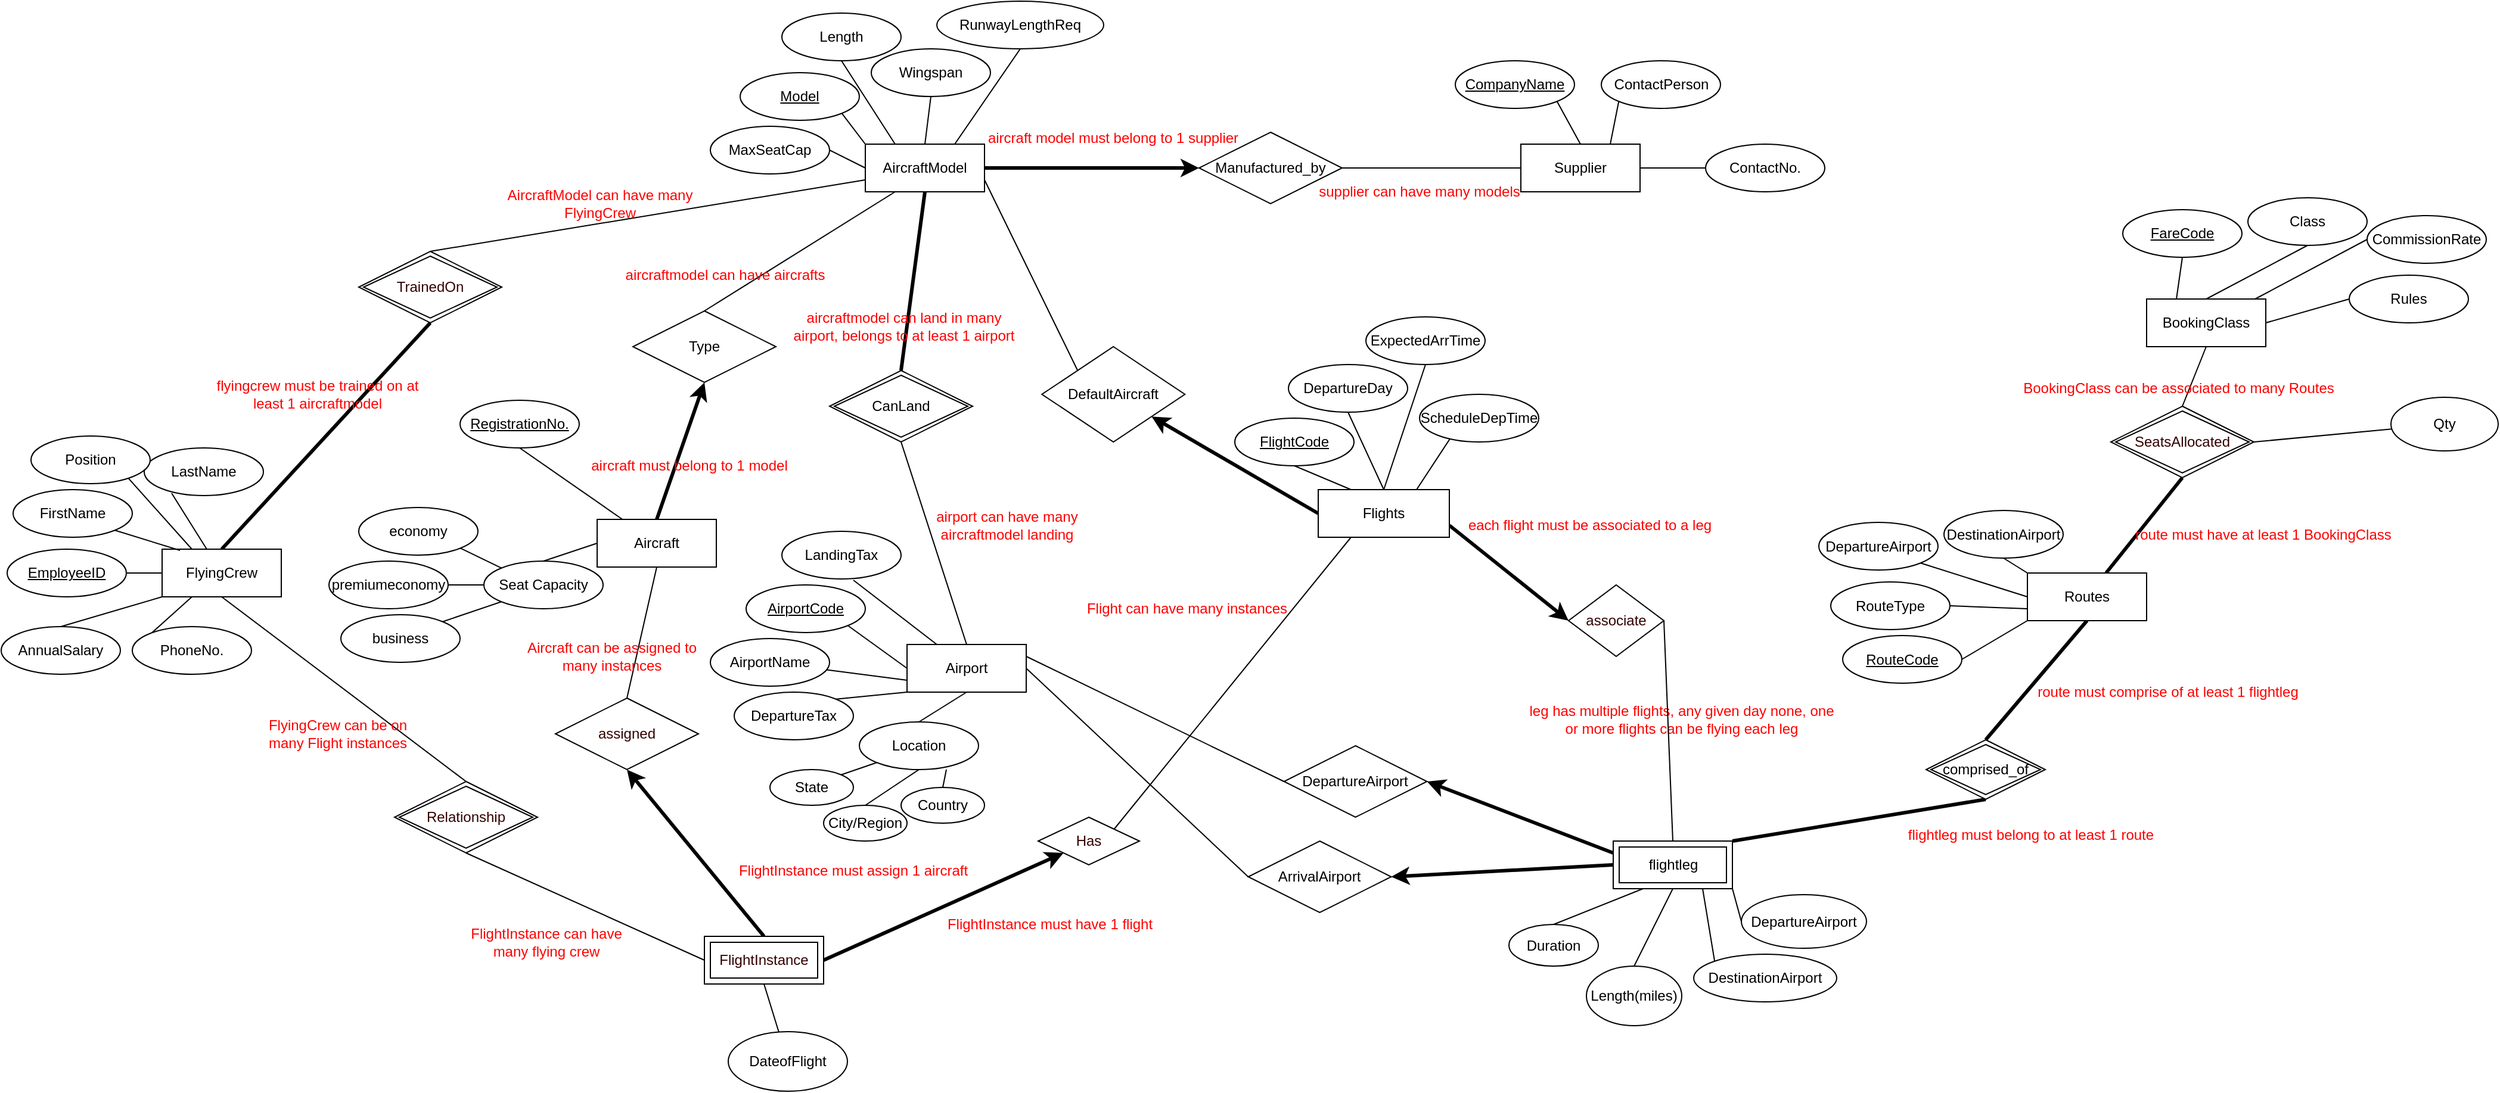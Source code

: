 <mxfile version="17.2.4" type="device"><diagram id="R2lEEEUBdFMjLlhIrx00" name="Page-1"><mxGraphModel dx="1956" dy="1003" grid="1" gridSize="5" guides="1" tooltips="1" connect="1" arrows="1" fold="1" page="1" pageScale="1" pageWidth="850" pageHeight="1100" math="0" shadow="0" extFonts="Permanent Marker^https://fonts.googleapis.com/css?family=Permanent+Marker"><root><mxCell id="0"/><mxCell id="1" parent="0"/><mxCell id="pEChJf2AspVZPktj4VB5-4" style="edgeStyle=orthogonalEdgeStyle;rounded=0;orthogonalLoop=1;jettySize=auto;html=1;exitX=1;exitY=0.5;exitDx=0;exitDy=0;entryX=0;entryY=0.5;entryDx=0;entryDy=0;fontStyle=1;strokeWidth=3;endArrow=classic;endFill=1;" parent="1" source="TsAvW0tNyDY4sNGclQYW-1" target="eDvHVRvTU_0YYFfgWtFY-4" edge="1"><mxGeometry relative="1" as="geometry"/></mxCell><mxCell id="z5E94BmxUHzPGZJXHCPP-29" style="rounded=0;orthogonalLoop=1;jettySize=auto;html=1;exitX=0;exitY=0;exitDx=0;exitDy=0;entryX=1;entryY=1;entryDx=0;entryDy=0;startArrow=none;startFill=0;endArrow=none;endFill=0;strokeWidth=1;" parent="1" source="TsAvW0tNyDY4sNGclQYW-1" target="TsAvW0tNyDY4sNGclQYW-4" edge="1"><mxGeometry relative="1" as="geometry"/></mxCell><mxCell id="TsAvW0tNyDY4sNGclQYW-1" value="AircraftModel" style="whiteSpace=wrap;html=1;align=center;" parent="1" vertex="1"><mxGeometry x="35" y="135" width="100" height="40" as="geometry"/></mxCell><mxCell id="TsAvW0tNyDY4sNGclQYW-18" style="rounded=0;orthogonalLoop=1;jettySize=auto;html=1;exitX=0.5;exitY=1;exitDx=0;exitDy=0;entryX=0.25;entryY=0;entryDx=0;entryDy=0;endArrow=none;endFill=0;" parent="1" source="TsAvW0tNyDY4sNGclQYW-3" target="TsAvW0tNyDY4sNGclQYW-1" edge="1"><mxGeometry relative="1" as="geometry"/></mxCell><mxCell id="TsAvW0tNyDY4sNGclQYW-3" value="Length" style="ellipse;whiteSpace=wrap;html=1;align=center;" parent="1" vertex="1"><mxGeometry x="-35" y="25" width="100" height="40" as="geometry"/></mxCell><mxCell id="TsAvW0tNyDY4sNGclQYW-4" value="Model" style="ellipse;whiteSpace=wrap;html=1;align=center;fontStyle=4;strokeColor=default;" parent="1" vertex="1"><mxGeometry x="-70" y="75" width="100" height="40" as="geometry"/></mxCell><mxCell id="TsAvW0tNyDY4sNGclQYW-15" style="rounded=0;orthogonalLoop=1;jettySize=auto;html=1;exitX=0.5;exitY=1;exitDx=0;exitDy=0;entryX=0.5;entryY=0;entryDx=0;entryDy=0;endArrow=none;endFill=0;" parent="1" source="TsAvW0tNyDY4sNGclQYW-5" target="TsAvW0tNyDY4sNGclQYW-1" edge="1"><mxGeometry relative="1" as="geometry"/></mxCell><mxCell id="TsAvW0tNyDY4sNGclQYW-5" value="Wingspan" style="ellipse;whiteSpace=wrap;html=1;align=center;" parent="1" vertex="1"><mxGeometry x="40" y="55" width="100" height="40" as="geometry"/></mxCell><mxCell id="TsAvW0tNyDY4sNGclQYW-16" style="rounded=0;orthogonalLoop=1;jettySize=auto;html=1;exitX=0.5;exitY=1;exitDx=0;exitDy=0;entryX=0.75;entryY=0;entryDx=0;entryDy=0;endArrow=none;endFill=0;" parent="1" source="TsAvW0tNyDY4sNGclQYW-6" target="TsAvW0tNyDY4sNGclQYW-1" edge="1"><mxGeometry relative="1" as="geometry"/></mxCell><mxCell id="TsAvW0tNyDY4sNGclQYW-6" value="RunwayLengthReq" style="ellipse;whiteSpace=wrap;html=1;align=center;" parent="1" vertex="1"><mxGeometry x="95" y="15" width="140" height="40" as="geometry"/></mxCell><mxCell id="TsAvW0tNyDY4sNGclQYW-7" value="MaxSeatCap" style="ellipse;whiteSpace=wrap;html=1;align=center;" parent="1" vertex="1"><mxGeometry x="-95" y="120" width="100" height="40" as="geometry"/></mxCell><mxCell id="TsAvW0tNyDY4sNGclQYW-11" value="" style="endArrow=none;html=1;rounded=0;entryX=0;entryY=0.5;entryDx=0;entryDy=0;exitX=1;exitY=0.5;exitDx=0;exitDy=0;" parent="1" source="TsAvW0tNyDY4sNGclQYW-7" target="TsAvW0tNyDY4sNGclQYW-1" edge="1"><mxGeometry width="50" height="50" relative="1" as="geometry"><mxPoint x="-25" y="155" as="sourcePoint"/><mxPoint x="25" y="105" as="targetPoint"/></mxGeometry></mxCell><mxCell id="pEChJf2AspVZPktj4VB5-5" style="edgeStyle=orthogonalEdgeStyle;rounded=0;orthogonalLoop=1;jettySize=auto;html=1;exitX=0;exitY=0.5;exitDx=0;exitDy=0;entryX=1;entryY=0.5;entryDx=0;entryDy=0;endArrow=none;endFill=0;strokeWidth=1;" parent="1" source="TsAvW0tNyDY4sNGclQYW-20" target="eDvHVRvTU_0YYFfgWtFY-4" edge="1"><mxGeometry relative="1" as="geometry"/></mxCell><mxCell id="TsAvW0tNyDY4sNGclQYW-20" value="Supplier" style="whiteSpace=wrap;html=1;align=center;" parent="1" vertex="1"><mxGeometry x="585" y="135" width="100" height="40" as="geometry"/></mxCell><mxCell id="TsAvW0tNyDY4sNGclQYW-28" style="rounded=0;orthogonalLoop=1;jettySize=auto;html=1;exitX=0;exitY=1;exitDx=0;exitDy=0;endArrow=none;endFill=0;entryX=0.75;entryY=0;entryDx=0;entryDy=0;" parent="1" source="TsAvW0tNyDY4sNGclQYW-21" target="TsAvW0tNyDY4sNGclQYW-20" edge="1"><mxGeometry relative="1" as="geometry"><mxPoint x="590" y="135" as="targetPoint"/></mxGeometry></mxCell><mxCell id="TsAvW0tNyDY4sNGclQYW-21" value="ContactPerson" style="ellipse;whiteSpace=wrap;html=1;align=center;" parent="1" vertex="1"><mxGeometry x="652.5" y="65" width="100" height="40" as="geometry"/></mxCell><mxCell id="TsAvW0tNyDY4sNGclQYW-27" style="rounded=0;orthogonalLoop=1;jettySize=auto;html=1;exitX=1;exitY=1;exitDx=0;exitDy=0;endArrow=none;endFill=0;entryX=0.5;entryY=0;entryDx=0;entryDy=0;" parent="1" source="TsAvW0tNyDY4sNGclQYW-22" target="TsAvW0tNyDY4sNGclQYW-20" edge="1"><mxGeometry relative="1" as="geometry"><mxPoint x="550" y="135" as="targetPoint"/></mxGeometry></mxCell><mxCell id="TsAvW0tNyDY4sNGclQYW-22" value="CompanyName" style="ellipse;whiteSpace=wrap;html=1;align=center;fontStyle=4;" parent="1" vertex="1"><mxGeometry x="530" y="65" width="100" height="40" as="geometry"/></mxCell><mxCell id="TsAvW0tNyDY4sNGclQYW-29" style="rounded=0;orthogonalLoop=1;jettySize=auto;html=1;exitX=0;exitY=0.5;exitDx=0;exitDy=0;entryX=1;entryY=0.5;entryDx=0;entryDy=0;endArrow=none;endFill=0;" parent="1" source="TsAvW0tNyDY4sNGclQYW-23" target="TsAvW0tNyDY4sNGclQYW-20" edge="1"><mxGeometry relative="1" as="geometry"/></mxCell><mxCell id="TsAvW0tNyDY4sNGclQYW-23" value="ContactNo." style="ellipse;whiteSpace=wrap;html=1;align=center;" parent="1" vertex="1"><mxGeometry x="740" y="135" width="100" height="40" as="geometry"/></mxCell><mxCell id="7dD6ghx9yGqlYlSgeZOr-4" style="rounded=0;orthogonalLoop=1;jettySize=auto;html=1;exitX=0.5;exitY=1;exitDx=0;exitDy=0;endArrow=none;endFill=0;" parent="1" source="TsAvW0tNyDY4sNGclQYW-32" target="7dD6ghx9yGqlYlSgeZOr-2" edge="1"><mxGeometry relative="1" as="geometry"/></mxCell><mxCell id="TsAvW0tNyDY4sNGclQYW-32" value="RegistrationNo." style="ellipse;whiteSpace=wrap;html=1;align=center;fontStyle=4;" parent="1" vertex="1"><mxGeometry x="-305" y="350" width="100" height="40" as="geometry"/></mxCell><mxCell id="z5E94BmxUHzPGZJXHCPP-46" style="edgeStyle=none;rounded=0;orthogonalLoop=1;jettySize=auto;html=1;exitX=0;exitY=1;exitDx=0;exitDy=0;entryX=1;entryY=0;entryDx=0;entryDy=0;fontSize=12;startArrow=none;startFill=0;endArrow=none;endFill=0;strokeWidth=1;" parent="1" source="TsAvW0tNyDY4sNGclQYW-37" target="z5E94BmxUHzPGZJXHCPP-45" edge="1"><mxGeometry relative="1" as="geometry"/></mxCell><mxCell id="TsAvW0tNyDY4sNGclQYW-37" value="Seat Capacity" style="ellipse;whiteSpace=wrap;html=1;align=center;" parent="1" vertex="1"><mxGeometry x="-285" y="485" width="100" height="40" as="geometry"/></mxCell><mxCell id="pEChJf2AspVZPktj4VB5-18" style="rounded=0;orthogonalLoop=1;jettySize=auto;html=1;exitX=0.5;exitY=0;exitDx=0;exitDy=0;entryX=0.5;entryY=1;entryDx=0;entryDy=0;endArrow=none;endFill=0;strokeWidth=1;" parent="1" source="TsAvW0tNyDY4sNGclQYW-46" target="eDvHVRvTU_0YYFfgWtFY-2" edge="1"><mxGeometry relative="1" as="geometry"/></mxCell><mxCell id="z5E94BmxUHzPGZJXHCPP-9" style="rounded=0;orthogonalLoop=1;jettySize=auto;html=1;exitX=1;exitY=0.5;exitDx=0;exitDy=0;entryX=0;entryY=0.5;entryDx=0;entryDy=0;endArrow=none;endFill=0;" parent="1" source="TsAvW0tNyDY4sNGclQYW-46" target="z5E94BmxUHzPGZJXHCPP-8" edge="1"><mxGeometry relative="1" as="geometry"/></mxCell><mxCell id="z5E94BmxUHzPGZJXHCPP-30" value="" style="rounded=0;orthogonalLoop=1;jettySize=auto;html=1;startArrow=none;startFill=0;endArrow=none;endFill=0;strokeWidth=1;exitX=0;exitY=0.75;exitDx=0;exitDy=0;" parent="1" source="TsAvW0tNyDY4sNGclQYW-46" target="TsAvW0tNyDY4sNGclQYW-49" edge="1"><mxGeometry relative="1" as="geometry"/></mxCell><mxCell id="TsAvW0tNyDY4sNGclQYW-46" value="Airport" style="whiteSpace=wrap;html=1;align=center;" parent="1" vertex="1"><mxGeometry x="70" y="555" width="100" height="40" as="geometry"/></mxCell><mxCell id="TsAvW0tNyDY4sNGclQYW-54" style="rounded=0;orthogonalLoop=1;jettySize=auto;html=1;exitX=1;exitY=1;exitDx=0;exitDy=0;entryX=0;entryY=0.5;entryDx=0;entryDy=0;endArrow=none;endFill=0;" parent="1" source="TsAvW0tNyDY4sNGclQYW-48" target="TsAvW0tNyDY4sNGclQYW-46" edge="1"><mxGeometry relative="1" as="geometry"/></mxCell><mxCell id="TsAvW0tNyDY4sNGclQYW-48" value="AirportCode" style="ellipse;whiteSpace=wrap;html=1;align=center;fontStyle=4;" parent="1" vertex="1"><mxGeometry x="-65" y="505" width="100" height="40" as="geometry"/></mxCell><mxCell id="TsAvW0tNyDY4sNGclQYW-49" value="AirportName" style="ellipse;whiteSpace=wrap;html=1;align=center;" parent="1" vertex="1"><mxGeometry x="-95" y="550" width="100" height="40" as="geometry"/></mxCell><mxCell id="TsAvW0tNyDY4sNGclQYW-56" style="rounded=0;orthogonalLoop=1;jettySize=auto;html=1;exitX=0.5;exitY=0;exitDx=0;exitDy=0;entryX=0.5;entryY=1;entryDx=0;entryDy=0;endArrow=none;endFill=0;" parent="1" source="TsAvW0tNyDY4sNGclQYW-50" target="TsAvW0tNyDY4sNGclQYW-46" edge="1"><mxGeometry relative="1" as="geometry"><mxPoint x="175" y="675" as="sourcePoint"/></mxGeometry></mxCell><mxCell id="TsAvW0tNyDY4sNGclQYW-50" value="Location" style="ellipse;whiteSpace=wrap;html=1;align=center;" parent="1" vertex="1"><mxGeometry x="30" y="620" width="100" height="40" as="geometry"/></mxCell><mxCell id="TsAvW0tNyDY4sNGclQYW-57" style="rounded=0;orthogonalLoop=1;jettySize=auto;html=1;exitX=1;exitY=0;exitDx=0;exitDy=0;entryX=0;entryY=1;entryDx=0;entryDy=0;endArrow=none;endFill=0;" parent="1" source="TsAvW0tNyDY4sNGclQYW-51" target="TsAvW0tNyDY4sNGclQYW-46" edge="1"><mxGeometry relative="1" as="geometry"/></mxCell><mxCell id="TsAvW0tNyDY4sNGclQYW-51" value="DepartureTax" style="ellipse;whiteSpace=wrap;html=1;align=center;" parent="1" vertex="1"><mxGeometry x="-75" y="595" width="100" height="40" as="geometry"/></mxCell><mxCell id="TsAvW0tNyDY4sNGclQYW-58" style="rounded=0;orthogonalLoop=1;jettySize=auto;html=1;exitX=0.6;exitY=1.025;exitDx=0;exitDy=0;entryX=0.25;entryY=0;entryDx=0;entryDy=0;endArrow=none;endFill=0;exitPerimeter=0;" parent="1" source="TsAvW0tNyDY4sNGclQYW-52" target="TsAvW0tNyDY4sNGclQYW-46" edge="1"><mxGeometry relative="1" as="geometry"/></mxCell><mxCell id="TsAvW0tNyDY4sNGclQYW-52" value="LandingTax" style="ellipse;whiteSpace=wrap;html=1;align=center;" parent="1" vertex="1"><mxGeometry x="-35" y="460" width="100" height="40" as="geometry"/></mxCell><mxCell id="TsAvW0tNyDY4sNGclQYW-72" style="rounded=0;orthogonalLoop=1;jettySize=auto;html=1;exitX=0;exitY=0.75;exitDx=0;exitDy=0;entryX=1;entryY=0.5;entryDx=0;entryDy=0;endArrow=none;endFill=0;" parent="1" source="TsAvW0tNyDY4sNGclQYW-66" target="TsAvW0tNyDY4sNGclQYW-68" edge="1"><mxGeometry relative="1" as="geometry"/></mxCell><mxCell id="TsAvW0tNyDY4sNGclQYW-73" style="rounded=0;orthogonalLoop=1;jettySize=auto;html=1;exitX=0;exitY=0.5;exitDx=0;exitDy=0;endArrow=none;endFill=0;entryX=1;entryY=1;entryDx=0;entryDy=0;" parent="1" source="TsAvW0tNyDY4sNGclQYW-66" target="TsAvW0tNyDY4sNGclQYW-69" edge="1"><mxGeometry relative="1" as="geometry"/></mxCell><mxCell id="pEChJf2AspVZPktj4VB5-35" style="rounded=0;orthogonalLoop=1;jettySize=auto;html=1;exitX=0.5;exitY=1;exitDx=0;exitDy=0;endArrow=none;endFill=0;strokeWidth=3;startArrow=none;startFill=0;entryX=0.5;entryY=0;entryDx=0;entryDy=0;" parent="1" source="TsAvW0tNyDY4sNGclQYW-66" target="hZFeaSpK1w3g6YKAM20X-2" edge="1"><mxGeometry relative="1" as="geometry"><mxPoint x="1058.333" y="413.333" as="targetPoint"/></mxGeometry></mxCell><mxCell id="e8c3mmMCPotwnUqlNvpU-26" style="rounded=0;orthogonalLoop=1;jettySize=auto;html=1;entryX=0.5;entryY=1;entryDx=0;entryDy=0;endArrow=none;endFill=0;strokeWidth=3;" parent="1" source="TsAvW0tNyDY4sNGclQYW-66" target="E9beIOmDLiMl7dlAocLe-42" edge="1"><mxGeometry relative="1" as="geometry"><mxPoint x="1125" y="410" as="targetPoint"/></mxGeometry></mxCell><mxCell id="TsAvW0tNyDY4sNGclQYW-66" value="Routes" style="whiteSpace=wrap;html=1;align=center;fontFamily=Helvetica;fontSize=12;fontColor=default;strokeColor=default;fillColor=default;" parent="1" vertex="1"><mxGeometry x="1010" y="495" width="100" height="40" as="geometry"/></mxCell><mxCell id="TsAvW0tNyDY4sNGclQYW-68" value="RouteType" style="ellipse;whiteSpace=wrap;html=1;align=center;" parent="1" vertex="1"><mxGeometry x="845" y="502.5" width="100" height="40" as="geometry"/></mxCell><mxCell id="TsAvW0tNyDY4sNGclQYW-69" value="DepartureAirport" style="ellipse;whiteSpace=wrap;html=1;align=center;" parent="1" vertex="1"><mxGeometry x="835" y="452.5" width="100" height="40" as="geometry"/></mxCell><mxCell id="TsAvW0tNyDY4sNGclQYW-70" value="DestinationAirport" style="ellipse;whiteSpace=wrap;html=1;align=center;" parent="1" vertex="1"><mxGeometry x="940" y="442.5" width="100" height="40" as="geometry"/></mxCell><mxCell id="TsAvW0tNyDY4sNGclQYW-76" style="rounded=0;orthogonalLoop=1;jettySize=auto;html=1;exitX=1;exitY=0.5;exitDx=0;exitDy=0;entryX=0;entryY=1;entryDx=0;entryDy=0;endArrow=none;endFill=0;" parent="1" source="TsAvW0tNyDY4sNGclQYW-75" target="TsAvW0tNyDY4sNGclQYW-66" edge="1"><mxGeometry relative="1" as="geometry"/></mxCell><mxCell id="TsAvW0tNyDY4sNGclQYW-75" value="&lt;u&gt;RouteCode&lt;/u&gt;" style="ellipse;whiteSpace=wrap;html=1;align=center;" parent="1" vertex="1"><mxGeometry x="855" y="547.5" width="100" height="40" as="geometry"/></mxCell><mxCell id="TsAvW0tNyDY4sNGclQYW-77" style="rounded=0;orthogonalLoop=1;jettySize=auto;html=1;exitX=0.5;exitY=1;exitDx=0;exitDy=0;entryX=0;entryY=0;entryDx=0;entryDy=0;endArrow=none;endFill=0;" parent="1" source="TsAvW0tNyDY4sNGclQYW-70" target="TsAvW0tNyDY4sNGclQYW-66" edge="1"><mxGeometry relative="1" as="geometry"/></mxCell><mxCell id="pEChJf2AspVZPktj4VB5-53" style="rounded=0;orthogonalLoop=1;jettySize=auto;html=1;exitX=0.5;exitY=1;exitDx=0;exitDy=0;endArrow=none;endFill=0;strokeWidth=1;" parent="1" source="E9beIOmDLiMl7dlAocLe-17" target="pEChJf2AspVZPktj4VB5-45" edge="1"><mxGeometry relative="1" as="geometry"/></mxCell><mxCell id="pEChJf2AspVZPktj4VB5-6" style="rounded=0;orthogonalLoop=1;jettySize=auto;html=1;exitX=0.5;exitY=0;exitDx=0;exitDy=0;entryX=0.5;entryY=1;entryDx=0;entryDy=0;endArrow=classic;endFill=1;strokeWidth=3;" parent="1" source="7dD6ghx9yGqlYlSgeZOr-2" target="eDvHVRvTU_0YYFfgWtFY-3" edge="1"><mxGeometry relative="1" as="geometry"/></mxCell><mxCell id="pEChJf2AspVZPktj4VB5-15" style="rounded=0;orthogonalLoop=1;jettySize=auto;html=1;exitX=0;exitY=0.5;exitDx=0;exitDy=0;entryX=0.5;entryY=0;entryDx=0;entryDy=0;endArrow=none;endFill=0;strokeWidth=1;" parent="1" source="7dD6ghx9yGqlYlSgeZOr-2" target="TsAvW0tNyDY4sNGclQYW-37" edge="1"><mxGeometry relative="1" as="geometry"><mxPoint x="-125" y="490" as="sourcePoint"/><mxPoint x="-120" y="450" as="targetPoint"/></mxGeometry></mxCell><mxCell id="7dD6ghx9yGqlYlSgeZOr-2" value="Aircraft" style="whiteSpace=wrap;html=1;align=center;" parent="1" vertex="1"><mxGeometry x="-190" y="450" width="100" height="40" as="geometry"/></mxCell><mxCell id="pEChJf2AspVZPktj4VB5-38" style="rounded=0;orthogonalLoop=1;jettySize=auto;html=1;exitX=0.5;exitY=1;exitDx=0;exitDy=0;entryX=0.25;entryY=0;entryDx=0;entryDy=0;endArrow=none;endFill=0;strokeWidth=1;" parent="1" source="7dD6ghx9yGqlYlSgeZOr-9" target="pEChJf2AspVZPktj4VB5-37" edge="1"><mxGeometry relative="1" as="geometry"/></mxCell><mxCell id="7dD6ghx9yGqlYlSgeZOr-9" value="FlightCode" style="ellipse;whiteSpace=wrap;html=1;align=center;fontStyle=4;" parent="1" vertex="1"><mxGeometry x="345" y="365" width="100" height="40" as="geometry"/></mxCell><mxCell id="7dD6ghx9yGqlYlSgeZOr-10" value="DepartureDay" style="ellipse;whiteSpace=wrap;html=1;align=center;" parent="1" vertex="1"><mxGeometry x="390" y="320" width="100" height="40" as="geometry"/></mxCell><mxCell id="pEChJf2AspVZPktj4VB5-41" style="rounded=0;orthogonalLoop=1;jettySize=auto;html=1;exitX=0.5;exitY=0;exitDx=0;exitDy=0;entryX=0.75;entryY=0;entryDx=0;entryDy=0;endArrow=none;endFill=0;strokeWidth=1;" parent="1" source="7dD6ghx9yGqlYlSgeZOr-11" target="pEChJf2AspVZPktj4VB5-37" edge="1"><mxGeometry relative="1" as="geometry"/></mxCell><mxCell id="7dD6ghx9yGqlYlSgeZOr-11" value="ScheduleDepTime" style="ellipse;whiteSpace=wrap;html=1;align=center;" parent="1" vertex="1"><mxGeometry x="500" y="345" width="100" height="40" as="geometry"/></mxCell><mxCell id="pEChJf2AspVZPktj4VB5-42" style="rounded=0;orthogonalLoop=1;jettySize=auto;html=1;exitX=0.5;exitY=1;exitDx=0;exitDy=0;endArrow=none;endFill=0;strokeWidth=1;entryX=0.5;entryY=0;entryDx=0;entryDy=0;" parent="1" source="7dD6ghx9yGqlYlSgeZOr-12" target="pEChJf2AspVZPktj4VB5-37" edge="1"><mxGeometry relative="1" as="geometry"><mxPoint x="620" y="420" as="targetPoint"/></mxGeometry></mxCell><mxCell id="7dD6ghx9yGqlYlSgeZOr-12" value="ExpectedArrTime" style="ellipse;whiteSpace=wrap;html=1;align=center;" parent="1" vertex="1"><mxGeometry x="455" y="280" width="100" height="40" as="geometry"/></mxCell><mxCell id="pEChJf2AspVZPktj4VB5-54" style="rounded=0;orthogonalLoop=1;jettySize=auto;html=1;exitX=0.5;exitY=0;exitDx=0;exitDy=0;endArrow=none;endFill=0;strokeWidth=1;entryX=0.5;entryY=1;entryDx=0;entryDy=0;" parent="1" source="E9beIOmDLiMl7dlAocLe-20" target="7dD6ghx9yGqlYlSgeZOr-2" edge="1"><mxGeometry relative="1" as="geometry"><mxPoint x="200" y="350" as="targetPoint"/><mxPoint x="-110" y="700" as="sourcePoint"/></mxGeometry></mxCell><mxCell id="7dD6ghx9yGqlYlSgeZOr-26" style="rounded=0;orthogonalLoop=1;jettySize=auto;html=1;exitX=0.5;exitY=1;exitDx=0;exitDy=0;entryX=0.5;entryY=0;entryDx=0;entryDy=0;endArrow=none;endFill=0;" parent="1" source="7dD6ghx9yGqlYlSgeZOr-19" target="7dD6ghx9yGqlYlSgeZOr-22" edge="1"><mxGeometry relative="1" as="geometry"/></mxCell><mxCell id="7dD6ghx9yGqlYlSgeZOr-19" value="Class" style="ellipse;whiteSpace=wrap;html=1;align=center;" parent="1" vertex="1"><mxGeometry x="1195" y="180" width="100" height="40" as="geometry"/></mxCell><mxCell id="7dD6ghx9yGqlYlSgeZOr-25" style="rounded=0;orthogonalLoop=1;jettySize=auto;html=1;exitX=0.5;exitY=1;exitDx=0;exitDy=0;entryX=0.25;entryY=0;entryDx=0;entryDy=0;endArrow=none;endFill=0;" parent="1" source="7dD6ghx9yGqlYlSgeZOr-21" target="7dD6ghx9yGqlYlSgeZOr-22" edge="1"><mxGeometry relative="1" as="geometry"/></mxCell><mxCell id="7dD6ghx9yGqlYlSgeZOr-21" value="FareCode" style="ellipse;whiteSpace=wrap;html=1;align=center;fontStyle=4;" parent="1" vertex="1"><mxGeometry x="1090" y="190" width="100" height="40" as="geometry"/></mxCell><mxCell id="e8c3mmMCPotwnUqlNvpU-27" style="rounded=0;orthogonalLoop=1;jettySize=auto;html=1;exitX=0.5;exitY=1;exitDx=0;exitDy=0;entryX=0.5;entryY=0;entryDx=0;entryDy=0;endArrow=none;endFill=0;strokeWidth=1;" parent="1" source="7dD6ghx9yGqlYlSgeZOr-22" target="E9beIOmDLiMl7dlAocLe-42" edge="1"><mxGeometry relative="1" as="geometry"><mxPoint x="1125" y="360" as="targetPoint"/></mxGeometry></mxCell><mxCell id="7dD6ghx9yGqlYlSgeZOr-22" value="BookingClass" style="whiteSpace=wrap;html=1;align=center;gradientColor=#ffffff;gradientDirection=east;" parent="1" vertex="1"><mxGeometry x="1110" y="265" width="100" height="40" as="geometry"/></mxCell><mxCell id="7dD6ghx9yGqlYlSgeZOr-27" style="rounded=0;orthogonalLoop=1;jettySize=auto;html=1;exitX=0;exitY=0.5;exitDx=0;exitDy=0;entryX=0.91;entryY=0;entryDx=0;entryDy=0;entryPerimeter=0;endArrow=none;endFill=0;" parent="1" source="7dD6ghx9yGqlYlSgeZOr-23" target="7dD6ghx9yGqlYlSgeZOr-22" edge="1"><mxGeometry relative="1" as="geometry"/></mxCell><mxCell id="7dD6ghx9yGqlYlSgeZOr-23" value="CommissionRate" style="ellipse;whiteSpace=wrap;html=1;align=center;" parent="1" vertex="1"><mxGeometry x="1295" y="195" width="100" height="40" as="geometry"/></mxCell><mxCell id="7dD6ghx9yGqlYlSgeZOr-28" style="rounded=0;orthogonalLoop=1;jettySize=auto;html=1;exitX=0;exitY=0.5;exitDx=0;exitDy=0;entryX=1;entryY=0.5;entryDx=0;entryDy=0;endArrow=none;endFill=0;" parent="1" source="7dD6ghx9yGqlYlSgeZOr-24" target="7dD6ghx9yGqlYlSgeZOr-22" edge="1"><mxGeometry relative="1" as="geometry"/></mxCell><mxCell id="7dD6ghx9yGqlYlSgeZOr-24" value="Rules" style="ellipse;whiteSpace=wrap;html=1;align=center;" parent="1" vertex="1"><mxGeometry x="1280" y="245" width="100" height="40" as="geometry"/></mxCell><mxCell id="7dD6ghx9yGqlYlSgeZOr-43" style="rounded=0;orthogonalLoop=1;jettySize=auto;html=1;exitX=0;exitY=1;exitDx=0;exitDy=0;entryX=0.5;entryY=0;entryDx=0;entryDy=0;endArrow=none;endFill=0;" parent="1" source="7dD6ghx9yGqlYlSgeZOr-29" target="7dD6ghx9yGqlYlSgeZOr-42" edge="1"><mxGeometry relative="1" as="geometry"/></mxCell><mxCell id="e8c3mmMCPotwnUqlNvpU-42" style="rounded=0;orthogonalLoop=1;jettySize=auto;html=1;exitX=0.5;exitY=0;exitDx=0;exitDy=0;entryX=0.5;entryY=1;entryDx=0;entryDy=0;endArrow=none;endFill=0;strokeWidth=3;fontStyle=1" parent="1" source="7dD6ghx9yGqlYlSgeZOr-29" target="E9beIOmDLiMl7dlAocLe-46" edge="1"><mxGeometry relative="1" as="geometry"><mxPoint x="-350" y="275" as="targetPoint"/></mxGeometry></mxCell><mxCell id="7dD6ghx9yGqlYlSgeZOr-29" value="FlyingCrew" style="whiteSpace=wrap;html=1;align=center;" parent="1" vertex="1"><mxGeometry x="-555" y="475" width="100" height="40" as="geometry"/></mxCell><mxCell id="7dD6ghx9yGqlYlSgeZOr-38" style="edgeStyle=orthogonalEdgeStyle;rounded=0;orthogonalLoop=1;jettySize=auto;html=1;exitX=1;exitY=0.5;exitDx=0;exitDy=0;entryX=0;entryY=0.5;entryDx=0;entryDy=0;endArrow=none;endFill=0;" parent="1" source="7dD6ghx9yGqlYlSgeZOr-30" target="7dD6ghx9yGqlYlSgeZOr-29" edge="1"><mxGeometry relative="1" as="geometry"/></mxCell><mxCell id="7dD6ghx9yGqlYlSgeZOr-30" value="EmployeeID" style="ellipse;whiteSpace=wrap;html=1;align=center;fontStyle=4;" parent="1" vertex="1"><mxGeometry x="-685" y="475" width="100" height="40" as="geometry"/></mxCell><mxCell id="7dD6ghx9yGqlYlSgeZOr-37" style="rounded=0;orthogonalLoop=1;jettySize=auto;html=1;exitX=1;exitY=1;exitDx=0;exitDy=0;entryX=0.15;entryY=0.025;entryDx=0;entryDy=0;entryPerimeter=0;endArrow=none;endFill=0;" parent="1" source="7dD6ghx9yGqlYlSgeZOr-31" target="7dD6ghx9yGqlYlSgeZOr-29" edge="1"><mxGeometry relative="1" as="geometry"/></mxCell><mxCell id="7dD6ghx9yGqlYlSgeZOr-31" value="FirstName" style="ellipse;whiteSpace=wrap;html=1;align=center;" parent="1" vertex="1"><mxGeometry x="-680" y="425" width="100" height="40" as="geometry"/></mxCell><mxCell id="7dD6ghx9yGqlYlSgeZOr-36" style="rounded=0;orthogonalLoop=1;jettySize=auto;html=1;exitX=0.23;exitY=0.95;exitDx=0;exitDy=0;endArrow=none;endFill=0;exitPerimeter=0;" parent="1" source="7dD6ghx9yGqlYlSgeZOr-33" target="7dD6ghx9yGqlYlSgeZOr-29" edge="1"><mxGeometry relative="1" as="geometry"><mxPoint x="-415" y="475" as="sourcePoint"/></mxGeometry></mxCell><mxCell id="7dD6ghx9yGqlYlSgeZOr-33" value="LastName" style="ellipse;whiteSpace=wrap;html=1;align=center;" parent="1" vertex="1"><mxGeometry x="-570" y="390" width="100" height="40" as="geometry"/></mxCell><mxCell id="7dD6ghx9yGqlYlSgeZOr-40" style="rounded=0;orthogonalLoop=1;jettySize=auto;html=1;exitX=0;exitY=0.5;exitDx=0;exitDy=0;entryX=0.25;entryY=1;entryDx=0;entryDy=0;endArrow=none;endFill=0;" parent="1" source="7dD6ghx9yGqlYlSgeZOr-34" target="7dD6ghx9yGqlYlSgeZOr-29" edge="1"><mxGeometry relative="1" as="geometry"><mxPoint x="-425" y="525" as="sourcePoint"/></mxGeometry></mxCell><mxCell id="7dD6ghx9yGqlYlSgeZOr-34" value="PhoneNo." style="ellipse;whiteSpace=wrap;html=1;align=center;" parent="1" vertex="1"><mxGeometry x="-580" y="540" width="100" height="40" as="geometry"/></mxCell><mxCell id="7dD6ghx9yGqlYlSgeZOr-39" style="rounded=0;orthogonalLoop=1;jettySize=auto;html=1;exitX=0.5;exitY=0;exitDx=0;exitDy=0;entryX=0.25;entryY=0;entryDx=0;entryDy=0;endArrow=none;endFill=0;" parent="1" source="7dD6ghx9yGqlYlSgeZOr-35" target="7dD6ghx9yGqlYlSgeZOr-29" edge="1"><mxGeometry relative="1" as="geometry"/></mxCell><mxCell id="7dD6ghx9yGqlYlSgeZOr-35" value="Position" style="ellipse;whiteSpace=wrap;html=1;align=center;" parent="1" vertex="1"><mxGeometry x="-665" y="380" width="100" height="40" as="geometry"/></mxCell><mxCell id="7dD6ghx9yGqlYlSgeZOr-42" value="AnnualSalary" style="ellipse;whiteSpace=wrap;html=1;align=center;" parent="1" vertex="1"><mxGeometry x="-690" y="540" width="100" height="40" as="geometry"/></mxCell><mxCell id="pEChJf2AspVZPktj4VB5-19" style="rounded=0;orthogonalLoop=1;jettySize=auto;html=1;exitX=0.5;exitY=0;exitDx=0;exitDy=0;entryX=0.5;entryY=1;entryDx=0;entryDy=0;endArrow=none;endFill=0;strokeWidth=3;" parent="1" source="eDvHVRvTU_0YYFfgWtFY-2" target="TsAvW0tNyDY4sNGclQYW-1" edge="1"><mxGeometry relative="1" as="geometry"/></mxCell><mxCell id="eDvHVRvTU_0YYFfgWtFY-2" value="CanLand" style="shape=rhombus;double=1;perimeter=rhombusPerimeter;whiteSpace=wrap;html=1;align=center;" parent="1" vertex="1"><mxGeometry x="5" y="325" width="120" height="60" as="geometry"/></mxCell><mxCell id="pEChJf2AspVZPktj4VB5-7" style="rounded=0;orthogonalLoop=1;jettySize=auto;html=1;exitX=0.5;exitY=0;exitDx=0;exitDy=0;entryX=0.25;entryY=1;entryDx=0;entryDy=0;endArrow=none;endFill=0;strokeWidth=1;" parent="1" source="eDvHVRvTU_0YYFfgWtFY-3" target="TsAvW0tNyDY4sNGclQYW-1" edge="1"><mxGeometry relative="1" as="geometry"><mxPoint x="115" y="205" as="sourcePoint"/></mxGeometry></mxCell><mxCell id="eDvHVRvTU_0YYFfgWtFY-3" value="Type" style="shape=rhombus;perimeter=rhombusPerimeter;whiteSpace=wrap;html=1;align=center;" parent="1" vertex="1"><mxGeometry x="-160" y="275" width="120" height="60" as="geometry"/></mxCell><mxCell id="eDvHVRvTU_0YYFfgWtFY-4" value="Manufactured_by" style="shape=rhombus;perimeter=rhombusPerimeter;whiteSpace=wrap;html=1;align=center;" parent="1" vertex="1"><mxGeometry x="315" y="125" width="120" height="60" as="geometry"/></mxCell><mxCell id="pEChJf2AspVZPktj4VB5-39" style="rounded=0;orthogonalLoop=1;jettySize=auto;html=1;exitX=0.5;exitY=0;exitDx=0;exitDy=0;entryX=0.5;entryY=1;entryDx=0;entryDy=0;endArrow=none;endFill=0;strokeWidth=1;" parent="1" source="pEChJf2AspVZPktj4VB5-37" target="7dD6ghx9yGqlYlSgeZOr-10" edge="1"><mxGeometry relative="1" as="geometry"/></mxCell><mxCell id="e8c3mmMCPotwnUqlNvpU-22" style="rounded=0;orthogonalLoop=1;jettySize=auto;html=1;exitX=0;exitY=0.5;exitDx=0;exitDy=0;endArrow=classic;endFill=1;strokeWidth=3;" parent="1" source="pEChJf2AspVZPktj4VB5-37" target="e8c3mmMCPotwnUqlNvpU-21" edge="1"><mxGeometry relative="1" as="geometry"><mxPoint x="490" y="462.5" as="targetPoint"/></mxGeometry></mxCell><mxCell id="E9beIOmDLiMl7dlAocLe-11" style="rounded=0;orthogonalLoop=1;jettySize=auto;html=1;exitX=1;exitY=0.75;exitDx=0;exitDy=0;fontSize=12;fontColor=#FF0000;endArrow=classic;endFill=1;strokeWidth=3;entryX=0;entryY=0.5;entryDx=0;entryDy=0;" parent="1" source="pEChJf2AspVZPktj4VB5-37" target="E9beIOmDLiMl7dlAocLe-13" edge="1"><mxGeometry relative="1" as="geometry"><mxPoint x="690" y="535" as="targetPoint"/></mxGeometry></mxCell><mxCell id="pEChJf2AspVZPktj4VB5-37" value="Flights" style="rounded=0;whiteSpace=wrap;html=1;" parent="1" vertex="1"><mxGeometry x="415" y="425" width="110" height="40" as="geometry"/></mxCell><mxCell id="pEChJf2AspVZPktj4VB5-45" value="&lt;span&gt;DateofFlight&lt;/span&gt;" style="ellipse;whiteSpace=wrap;html=1;fontStyle=0" parent="1" vertex="1"><mxGeometry x="-80" y="880" width="100" height="50" as="geometry"/></mxCell><mxCell id="e8c3mmMCPotwnUqlNvpU-40" style="rounded=0;orthogonalLoop=1;jettySize=auto;html=1;entryX=0.5;entryY=1;entryDx=0;entryDy=0;endArrow=none;endFill=0;strokeWidth=1;exitX=0.5;exitY=0;exitDx=0;exitDy=0;" parent="1" source="E9beIOmDLiMl7dlAocLe-25" target="7dD6ghx9yGqlYlSgeZOr-29" edge="1"><mxGeometry relative="1" as="geometry"><mxPoint x="-205" y="740" as="sourcePoint"/></mxGeometry></mxCell><mxCell id="e8c3mmMCPotwnUqlNvpU-15" style="rounded=0;orthogonalLoop=1;jettySize=auto;html=1;exitX=1;exitY=0;exitDx=0;exitDy=0;entryX=0.5;entryY=1;entryDx=0;entryDy=0;endArrow=none;endFill=0;strokeWidth=3;" parent="1" source="z5E94BmxUHzPGZJXHCPP-37" target="hZFeaSpK1w3g6YKAM20X-2" edge="1"><mxGeometry relative="1" as="geometry"><mxPoint x="972.04" y="525" as="sourcePoint"/><mxPoint x="965" y="445" as="targetPoint"/></mxGeometry></mxCell><mxCell id="z5E94BmxUHzPGZJXHCPP-7" style="rounded=0;orthogonalLoop=1;jettySize=auto;html=1;exitX=0;exitY=0.25;exitDx=0;exitDy=0;entryX=1;entryY=0.5;entryDx=0;entryDy=0;endArrow=classic;endFill=1;strokeWidth=3;" parent="1" source="z5E94BmxUHzPGZJXHCPP-37" target="z5E94BmxUHzPGZJXHCPP-5" edge="1"><mxGeometry relative="1" as="geometry"><mxPoint x="990" y="540" as="sourcePoint"/></mxGeometry></mxCell><mxCell id="z5E94BmxUHzPGZJXHCPP-24" style="rounded=0;orthogonalLoop=1;jettySize=auto;html=1;startArrow=none;startFill=0;endArrow=none;endFill=0;strokeWidth=1;exitX=0.25;exitY=1;exitDx=0;exitDy=0;entryX=1;entryY=0;entryDx=0;entryDy=0;" parent="1" source="pEChJf2AspVZPktj4VB5-37" target="E9beIOmDLiMl7dlAocLe-18" edge="1"><mxGeometry relative="1" as="geometry"><mxPoint x="650" y="455" as="sourcePoint"/><mxPoint x="245" y="705" as="targetPoint"/></mxGeometry></mxCell><mxCell id="e8c3mmMCPotwnUqlNvpU-9" style="rounded=0;orthogonalLoop=1;jettySize=auto;html=1;exitX=0;exitY=0.5;exitDx=0;exitDy=0;entryX=1;entryY=1;entryDx=0;entryDy=0;endArrow=none;endFill=0;" parent="1" source="e8c3mmMCPotwnUqlNvpU-5" target="z5E94BmxUHzPGZJXHCPP-37" edge="1"><mxGeometry relative="1" as="geometry"><mxPoint x="760" y="655" as="sourcePoint"/><mxPoint x="750" y="720" as="targetPoint"/></mxGeometry></mxCell><mxCell id="e8c3mmMCPotwnUqlNvpU-5" value="DepartureAirport" style="ellipse;whiteSpace=wrap;html=1;" parent="1" vertex="1"><mxGeometry x="770" y="765" width="105" height="45" as="geometry"/></mxCell><mxCell id="e8c3mmMCPotwnUqlNvpU-10" style="rounded=0;orthogonalLoop=1;jettySize=auto;html=1;exitX=0;exitY=0;exitDx=0;exitDy=0;entryX=0.75;entryY=1;entryDx=0;entryDy=0;endArrow=none;endFill=0;" parent="1" source="e8c3mmMCPotwnUqlNvpU-6" target="z5E94BmxUHzPGZJXHCPP-37" edge="1"><mxGeometry relative="1" as="geometry"><mxPoint x="1420" y="710" as="sourcePoint"/><mxPoint x="750" y="740" as="targetPoint"/></mxGeometry></mxCell><mxCell id="e8c3mmMCPotwnUqlNvpU-6" value="DestinationAirport" style="ellipse;whiteSpace=wrap;html=1;" parent="1" vertex="1"><mxGeometry x="730" y="815" width="120" height="40" as="geometry"/></mxCell><mxCell id="e8c3mmMCPotwnUqlNvpU-11" style="rounded=0;orthogonalLoop=1;jettySize=auto;html=1;exitX=0.5;exitY=0;exitDx=0;exitDy=0;entryX=0.5;entryY=1;entryDx=0;entryDy=0;endArrow=none;endFill=0;" parent="1" source="e8c3mmMCPotwnUqlNvpU-7" target="z5E94BmxUHzPGZJXHCPP-37" edge="1"><mxGeometry relative="1" as="geometry"><mxPoint x="750" y="750" as="targetPoint"/></mxGeometry></mxCell><mxCell id="e8c3mmMCPotwnUqlNvpU-7" value="Length(miles)" style="ellipse;whiteSpace=wrap;html=1;" parent="1" vertex="1"><mxGeometry x="640" y="825" width="80" height="50" as="geometry"/></mxCell><mxCell id="e8c3mmMCPotwnUqlNvpU-8" value="Duration" style="ellipse;whiteSpace=wrap;html=1;" parent="1" vertex="1"><mxGeometry x="575" y="790" width="75" height="35" as="geometry"/></mxCell><mxCell id="e8c3mmMCPotwnUqlNvpU-21" value="DefaultAircraft" style="rhombus;whiteSpace=wrap;html=1;" parent="1" vertex="1"><mxGeometry x="183.13" y="305" width="120" height="80" as="geometry"/></mxCell><mxCell id="hUPP75pF7lh_psA8K6cN-2" value="" style="rounded=0;orthogonalLoop=1;jettySize=auto;html=1;endArrow=none;endFill=0;exitX=1;exitY=0.5;exitDx=0;exitDy=0;" parent="1" source="E9beIOmDLiMl7dlAocLe-42" target="hUPP75pF7lh_psA8K6cN-1" edge="1"><mxGeometry relative="1" as="geometry"><mxPoint x="1180.748" y="381.442" as="sourcePoint"/></mxGeometry></mxCell><mxCell id="e8c3mmMCPotwnUqlNvpU-43" style="rounded=0;orthogonalLoop=1;jettySize=auto;html=1;entryX=0;entryY=0.75;entryDx=0;entryDy=0;endArrow=none;endFill=0;strokeWidth=1;exitX=0.5;exitY=0;exitDx=0;exitDy=0;" parent="1" source="E9beIOmDLiMl7dlAocLe-46" target="TsAvW0tNyDY4sNGclQYW-1" edge="1"><mxGeometry relative="1" as="geometry"><mxPoint x="-310" y="235" as="sourcePoint"/></mxGeometry></mxCell><mxCell id="z5E94BmxUHzPGZJXHCPP-6" style="rounded=0;orthogonalLoop=1;jettySize=auto;html=1;exitX=0;exitY=0.5;exitDx=0;exitDy=0;entryX=1;entryY=0.25;entryDx=0;entryDy=0;endArrow=none;endFill=0;" parent="1" source="z5E94BmxUHzPGZJXHCPP-5" target="TsAvW0tNyDY4sNGclQYW-46" edge="1"><mxGeometry relative="1" as="geometry"/></mxCell><mxCell id="z5E94BmxUHzPGZJXHCPP-5" value="DepartureAirport" style="shape=rhombus;perimeter=rhombusPerimeter;whiteSpace=wrap;html=1;align=center;" parent="1" vertex="1"><mxGeometry x="386.25" y="640" width="120" height="60" as="geometry"/></mxCell><mxCell id="z5E94BmxUHzPGZJXHCPP-10" style="rounded=0;orthogonalLoop=1;jettySize=auto;html=1;exitX=1;exitY=0.5;exitDx=0;exitDy=0;entryX=0;entryY=0.5;entryDx=0;entryDy=0;endArrow=none;endFill=0;strokeWidth=3;startArrow=classic;startFill=1;" parent="1" source="z5E94BmxUHzPGZJXHCPP-8" target="z5E94BmxUHzPGZJXHCPP-37" edge="1"><mxGeometry relative="1" as="geometry"><mxPoint x="990" y="560" as="targetPoint"/></mxGeometry></mxCell><mxCell id="z5E94BmxUHzPGZJXHCPP-8" value="ArrivalAirport" style="shape=rhombus;perimeter=rhombusPerimeter;whiteSpace=wrap;html=1;align=center;" parent="1" vertex="1"><mxGeometry x="356.25" y="720" width="120" height="60" as="geometry"/></mxCell><mxCell id="z5E94BmxUHzPGZJXHCPP-37" value="flightleg" style="shape=ext;margin=3;double=1;whiteSpace=wrap;html=1;align=center;gradientColor=#ffffff;" parent="1" vertex="1"><mxGeometry x="662.5" y="720" width="100" height="40" as="geometry"/></mxCell><mxCell id="z5E94BmxUHzPGZJXHCPP-38" value="" style="rounded=0;orthogonalLoop=1;jettySize=auto;html=1;exitX=0.5;exitY=0;exitDx=0;exitDy=0;entryX=0.25;entryY=1;entryDx=0;entryDy=0;endArrow=none;endFill=0;" parent="1" source="e8c3mmMCPotwnUqlNvpU-8" target="z5E94BmxUHzPGZJXHCPP-37" edge="1"><mxGeometry relative="1" as="geometry"><mxPoint x="760" y="867.5" as="sourcePoint"/><mxPoint x="730" y="760" as="targetPoint"/></mxGeometry></mxCell><mxCell id="hUPP75pF7lh_psA8K6cN-1" value="Qty" style="ellipse;whiteSpace=wrap;html=1;" parent="1" vertex="1"><mxGeometry x="1315" y="347.5" width="90" height="45" as="geometry"/></mxCell><mxCell id="hUPP75pF7lh_psA8K6cN-3" style="rounded=0;orthogonalLoop=1;jettySize=auto;html=1;exitX=0;exitY=0;exitDx=0;exitDy=0;entryX=1;entryY=0.75;entryDx=0;entryDy=0;endArrow=none;endFill=0;" parent="1" source="e8c3mmMCPotwnUqlNvpU-21" target="TsAvW0tNyDY4sNGclQYW-1" edge="1"><mxGeometry relative="1" as="geometry"/></mxCell><mxCell id="F8u8NkVgd0D9XR_Xp-b1-5" style="rounded=0;orthogonalLoop=1;jettySize=auto;html=1;exitX=0.5;exitY=0;exitDx=0;exitDy=0;entryX=0.5;entryY=1;entryDx=0;entryDy=0;endArrow=none;endFill=0;" parent="1" source="F8u8NkVgd0D9XR_Xp-b1-1" target="TsAvW0tNyDY4sNGclQYW-50" edge="1"><mxGeometry relative="1" as="geometry"/></mxCell><mxCell id="F8u8NkVgd0D9XR_Xp-b1-1" value="City/Region" style="ellipse;whiteSpace=wrap;html=1;" parent="1" vertex="1"><mxGeometry y="690" width="70" height="30" as="geometry"/></mxCell><mxCell id="F8u8NkVgd0D9XR_Xp-b1-4" style="rounded=0;orthogonalLoop=1;jettySize=auto;html=1;exitX=0.5;exitY=0;exitDx=0;exitDy=0;entryX=0.73;entryY=1;entryDx=0;entryDy=0;endArrow=none;endFill=0;entryPerimeter=0;" parent="1" source="F8u8NkVgd0D9XR_Xp-b1-2" target="TsAvW0tNyDY4sNGclQYW-50" edge="1"><mxGeometry relative="1" as="geometry"/></mxCell><mxCell id="F8u8NkVgd0D9XR_Xp-b1-2" value="Country" style="ellipse;whiteSpace=wrap;html=1;" parent="1" vertex="1"><mxGeometry x="65" y="675" width="70" height="30" as="geometry"/></mxCell><mxCell id="z5E94BmxUHzPGZJXHCPP-44" value="economy" style="ellipse;whiteSpace=wrap;html=1;align=center;fontSize=12;gradientColor=#ffffff;gradientDirection=east;" parent="1" vertex="1"><mxGeometry x="-390" y="440" width="100" height="40" as="geometry"/></mxCell><mxCell id="z5E94BmxUHzPGZJXHCPP-45" value="business" style="ellipse;whiteSpace=wrap;html=1;align=center;fontSize=12;gradientColor=#ffffff;gradientDirection=east;" parent="1" vertex="1"><mxGeometry x="-405" y="530" width="100" height="40" as="geometry"/></mxCell><mxCell id="F8u8NkVgd0D9XR_Xp-b1-3" value="State" style="ellipse;whiteSpace=wrap;html=1;" parent="1" vertex="1"><mxGeometry x="-45" y="660" width="70" height="30" as="geometry"/></mxCell><mxCell id="z5E94BmxUHzPGZJXHCPP-43" value="premiumeconomy" style="ellipse;whiteSpace=wrap;html=1;align=center;fontSize=12;gradientColor=#ffffff;gradientDirection=east;" parent="1" vertex="1"><mxGeometry x="-415" y="485" width="100" height="40" as="geometry"/></mxCell><mxCell id="F8u8NkVgd0D9XR_Xp-b1-6" style="rounded=0;orthogonalLoop=1;jettySize=auto;html=1;exitX=1;exitY=0;exitDx=0;exitDy=0;entryX=0;entryY=1;entryDx=0;entryDy=0;endArrow=none;endFill=0;" parent="1" source="F8u8NkVgd0D9XR_Xp-b1-3" target="TsAvW0tNyDY4sNGclQYW-50" edge="1"><mxGeometry relative="1" as="geometry"/></mxCell><mxCell id="z5E94BmxUHzPGZJXHCPP-47" style="edgeStyle=none;rounded=0;orthogonalLoop=1;jettySize=auto;html=1;exitX=1;exitY=1;exitDx=0;exitDy=0;entryX=0;entryY=0;entryDx=0;entryDy=0;fontSize=12;startArrow=none;startFill=0;endArrow=none;endFill=0;strokeWidth=1;" parent="1" source="z5E94BmxUHzPGZJXHCPP-44" target="TsAvW0tNyDY4sNGclQYW-37" edge="1"><mxGeometry relative="1" as="geometry"><mxPoint x="-350" y="470" as="sourcePoint"/><mxPoint x="-342.355" y="522.858" as="targetPoint"/></mxGeometry></mxCell><mxCell id="z5E94BmxUHzPGZJXHCPP-48" style="edgeStyle=none;rounded=0;orthogonalLoop=1;jettySize=auto;html=1;exitX=0;exitY=0.5;exitDx=0;exitDy=0;entryX=1;entryY=0.5;entryDx=0;entryDy=0;fontSize=12;startArrow=none;startFill=0;endArrow=none;endFill=0;strokeWidth=1;" parent="1" source="TsAvW0tNyDY4sNGclQYW-37" target="z5E94BmxUHzPGZJXHCPP-43" edge="1"><mxGeometry relative="1" as="geometry"><mxPoint x="-335" y="545" as="sourcePoint"/><mxPoint x="-327.355" y="597.858" as="targetPoint"/><Array as="points"/></mxGeometry></mxCell><mxCell id="hZFeaSpK1w3g6YKAM20X-2" value="comprised_of" style="shape=rhombus;double=1;perimeter=rhombusPerimeter;whiteSpace=wrap;html=1;align=center;" parent="1" vertex="1"><mxGeometry x="925" y="635" width="100" height="50" as="geometry"/></mxCell><mxCell id="E9beIOmDLiMl7dlAocLe-2" value="supplier can have many models" style="text;html=1;strokeColor=none;fillColor=none;align=center;verticalAlign=middle;whiteSpace=wrap;rounded=0;fontColor=#FF0000;" parent="1" vertex="1"><mxGeometry x="410" y="160" width="180" height="30" as="geometry"/></mxCell><mxCell id="E9beIOmDLiMl7dlAocLe-3" value="aircraft model must belong to 1 supplier" style="text;html=1;strokeColor=none;fillColor=none;align=center;verticalAlign=middle;whiteSpace=wrap;rounded=0;fontSize=12;fontColor=#FF0000;" parent="1" vertex="1"><mxGeometry x="130" y="115" width="226.25" height="30" as="geometry"/></mxCell><mxCell id="E9beIOmDLiMl7dlAocLe-4" value="aircraft must belong to 1 model" style="text;html=1;strokeColor=none;fillColor=none;align=center;verticalAlign=middle;whiteSpace=wrap;rounded=0;fontSize=12;fontColor=#FF0000;rotation=0;" parent="1" vertex="1"><mxGeometry x="-200" y="405" width="175" as="geometry"/></mxCell><mxCell id="E9beIOmDLiMl7dlAocLe-5" value="aircraftmodel can have aircrafts" style="text;html=1;strokeColor=none;fillColor=none;align=center;verticalAlign=middle;whiteSpace=wrap;rounded=0;fontSize=12;fontColor=#FF0000;rotation=0;" parent="1" vertex="1"><mxGeometry x="-170" y="245" width="175" as="geometry"/></mxCell><mxCell id="E9beIOmDLiMl7dlAocLe-7" value="aircraftmodel can land in many airport, belongs to at least 1 airport" style="text;html=1;strokeColor=none;fillColor=none;align=center;verticalAlign=middle;whiteSpace=wrap;rounded=0;fontSize=12;fontColor=#FF0000;rotation=0;" parent="1" vertex="1"><mxGeometry x="-35" y="275" width="205" height="25" as="geometry"/></mxCell><mxCell id="E9beIOmDLiMl7dlAocLe-8" value="airport can have many aircraftmodel landing" style="text;html=1;strokeColor=none;fillColor=none;align=center;verticalAlign=middle;whiteSpace=wrap;rounded=0;fontSize=12;fontColor=#FF0000;rotation=0;" parent="1" vertex="1"><mxGeometry x="80" y="455" width="147.5" as="geometry"/></mxCell><mxCell id="E9beIOmDLiMl7dlAocLe-9" value="route must comprise of at least 1 flightleg" style="text;html=1;strokeColor=none;fillColor=none;align=center;verticalAlign=middle;whiteSpace=wrap;rounded=0;fontSize=12;fontColor=#FF0000;" parent="1" vertex="1"><mxGeometry x="1015" y="580" width="226.25" height="30" as="geometry"/></mxCell><mxCell id="E9beIOmDLiMl7dlAocLe-10" value="flightleg must belong to at least 1 route" style="text;html=1;strokeColor=none;fillColor=none;align=center;verticalAlign=middle;whiteSpace=wrap;rounded=0;fontSize=12;fontColor=#FF0000;" parent="1" vertex="1"><mxGeometry x="900" y="700" width="226.25" height="30" as="geometry"/></mxCell><mxCell id="E9beIOmDLiMl7dlAocLe-12" value="leg has multiple flights, any given day none, one or more flights can be flying each leg" style="text;html=1;strokeColor=none;fillColor=none;align=center;verticalAlign=middle;whiteSpace=wrap;rounded=0;fontSize=12;fontColor=#FF0000;" parent="1" vertex="1"><mxGeometry x="590" y="585" width="260" height="65" as="geometry"/></mxCell><mxCell id="E9beIOmDLiMl7dlAocLe-14" style="edgeStyle=none;rounded=0;orthogonalLoop=1;jettySize=auto;html=1;exitX=1;exitY=0.5;exitDx=0;exitDy=0;entryX=0.5;entryY=0;entryDx=0;entryDy=0;fontSize=12;fontColor=#FF0000;endArrow=none;endFill=0;strokeWidth=1;" parent="1" source="E9beIOmDLiMl7dlAocLe-13" target="z5E94BmxUHzPGZJXHCPP-37" edge="1"><mxGeometry relative="1" as="geometry"/></mxCell><mxCell id="E9beIOmDLiMl7dlAocLe-13" value="&lt;font color=&quot;#330000&quot;&gt;associate&lt;/font&gt;" style="shape=rhombus;perimeter=rhombusPerimeter;whiteSpace=wrap;html=1;align=center;fontSize=12;fontColor=#FF0000;" parent="1" vertex="1"><mxGeometry x="625" y="505" width="80" height="60" as="geometry"/></mxCell><mxCell id="E9beIOmDLiMl7dlAocLe-15" value="each flight must be associated to a leg" style="text;html=1;strokeColor=none;fillColor=none;align=center;verticalAlign=middle;whiteSpace=wrap;rounded=0;fontSize=12;fontColor=#FF0000;" parent="1" vertex="1"><mxGeometry x="530" y="440" width="226.25" height="30" as="geometry"/></mxCell><mxCell id="E9beIOmDLiMl7dlAocLe-21" style="edgeStyle=none;rounded=0;orthogonalLoop=1;jettySize=auto;html=1;exitX=0.5;exitY=0;exitDx=0;exitDy=0;entryX=0.5;entryY=1;entryDx=0;entryDy=0;fontSize=12;fontColor=#330000;endArrow=classic;endFill=1;strokeWidth=3;" parent="1" source="E9beIOmDLiMl7dlAocLe-17" target="E9beIOmDLiMl7dlAocLe-20" edge="1"><mxGeometry relative="1" as="geometry"/></mxCell><mxCell id="E9beIOmDLiMl7dlAocLe-26" style="edgeStyle=none;rounded=0;orthogonalLoop=1;jettySize=auto;html=1;exitX=0;exitY=0.5;exitDx=0;exitDy=0;entryX=0.5;entryY=1;entryDx=0;entryDy=0;fontSize=12;fontColor=#330000;endArrow=none;endFill=0;strokeWidth=1;" parent="1" source="E9beIOmDLiMl7dlAocLe-17" target="E9beIOmDLiMl7dlAocLe-25" edge="1"><mxGeometry relative="1" as="geometry"/></mxCell><mxCell id="E9beIOmDLiMl7dlAocLe-17" value="FlightInstance" style="shape=ext;margin=3;double=1;whiteSpace=wrap;html=1;align=center;fontSize=12;fontColor=#330000;" parent="1" vertex="1"><mxGeometry x="-100" y="800" width="100" height="40" as="geometry"/></mxCell><mxCell id="E9beIOmDLiMl7dlAocLe-19" style="edgeStyle=none;rounded=0;orthogonalLoop=1;jettySize=auto;html=1;exitX=0;exitY=1;exitDx=0;exitDy=0;entryX=1;entryY=0.5;entryDx=0;entryDy=0;fontSize=12;fontColor=#330000;endArrow=none;endFill=0;strokeWidth=3;startArrow=classic;startFill=1;" parent="1" source="E9beIOmDLiMl7dlAocLe-18" target="E9beIOmDLiMl7dlAocLe-17" edge="1"><mxGeometry relative="1" as="geometry"/></mxCell><mxCell id="E9beIOmDLiMl7dlAocLe-18" value="Has" style="shape=rhombus;perimeter=rhombusPerimeter;whiteSpace=wrap;html=1;align=center;fontSize=12;fontColor=#330000;" parent="1" vertex="1"><mxGeometry x="180" y="700" width="85" height="40" as="geometry"/></mxCell><mxCell id="E9beIOmDLiMl7dlAocLe-20" value="assigned" style="shape=rhombus;perimeter=rhombusPerimeter;whiteSpace=wrap;html=1;align=center;fontSize=12;fontColor=#330000;" parent="1" vertex="1"><mxGeometry x="-225" y="600" width="120" height="60" as="geometry"/></mxCell><mxCell id="E9beIOmDLiMl7dlAocLe-22" value="FlightInstance must assign 1 aircraft" style="text;html=1;strokeColor=none;fillColor=none;align=center;verticalAlign=middle;whiteSpace=wrap;rounded=0;fontSize=12;fontColor=#FF0000;rotation=0;" parent="1" vertex="1"><mxGeometry x="-75" y="745" width="200" as="geometry"/></mxCell><mxCell id="E9beIOmDLiMl7dlAocLe-23" value="Aircraft can be assigned to many instances" style="text;html=1;strokeColor=none;fillColor=none;align=center;verticalAlign=middle;whiteSpace=wrap;rounded=0;fontSize=12;fontColor=#FF0000;rotation=0;" parent="1" vertex="1"><mxGeometry x="-250" y="565" width="145" as="geometry"/></mxCell><mxCell id="E9beIOmDLiMl7dlAocLe-25" value="Relationship" style="shape=rhombus;double=1;perimeter=rhombusPerimeter;whiteSpace=wrap;html=1;align=center;fontSize=12;fontColor=#330000;" parent="1" vertex="1"><mxGeometry x="-360" y="670" width="120" height="60" as="geometry"/></mxCell><mxCell id="E9beIOmDLiMl7dlAocLe-27" value="FlightInstance can have many flying crew" style="text;html=1;strokeColor=none;fillColor=none;align=center;verticalAlign=middle;whiteSpace=wrap;rounded=0;fontSize=12;fontColor=#FF0000;rotation=0;" parent="1" vertex="1"><mxGeometry x="-305" y="805" width="145" as="geometry"/></mxCell><mxCell id="E9beIOmDLiMl7dlAocLe-28" value="FlyingCrew can be on many Flight instances" style="text;html=1;strokeColor=none;fillColor=none;align=center;verticalAlign=middle;whiteSpace=wrap;rounded=0;fontSize=12;fontColor=#FF0000;rotation=0;" parent="1" vertex="1"><mxGeometry x="-480" y="630" width="145" as="geometry"/></mxCell><mxCell id="E9beIOmDLiMl7dlAocLe-30" value="FlightInstance must have 1 flight" style="text;html=1;strokeColor=none;fillColor=none;align=center;verticalAlign=middle;whiteSpace=wrap;rounded=0;fontSize=12;fontColor=#FF0000;rotation=0;" parent="1" vertex="1"><mxGeometry x="90" y="790" width="200" as="geometry"/></mxCell><mxCell id="E9beIOmDLiMl7dlAocLe-31" value="Flight can have many instances" style="text;html=1;strokeColor=none;fillColor=none;align=center;verticalAlign=middle;whiteSpace=wrap;rounded=0;fontSize=12;fontColor=#FF0000;rotation=0;" parent="1" vertex="1"><mxGeometry x="205" y="525" width="200" as="geometry"/></mxCell><mxCell id="E9beIOmDLiMl7dlAocLe-40" value="route must have at least 1 BookingClass" style="text;html=1;strokeColor=none;fillColor=none;align=center;verticalAlign=middle;whiteSpace=wrap;rounded=0;fontSize=12;fontColor=#FF0000;" parent="1" vertex="1"><mxGeometry x="1095" y="447.5" width="226.25" height="30" as="geometry"/></mxCell><mxCell id="E9beIOmDLiMl7dlAocLe-41" value="BookingClass can be associated to many Routes" style="text;html=1;strokeColor=none;fillColor=none;align=center;verticalAlign=middle;whiteSpace=wrap;rounded=0;fontSize=12;fontColor=#FF0000;" parent="1" vertex="1"><mxGeometry x="999" y="325" width="276.25" height="30" as="geometry"/></mxCell><mxCell id="E9beIOmDLiMl7dlAocLe-42" value="SeatsAllocated" style="shape=rhombus;double=1;perimeter=rhombusPerimeter;whiteSpace=wrap;html=1;align=center;fontSize=12;fontColor=#330000;" parent="1" vertex="1"><mxGeometry x="1080" y="355" width="120" height="60" as="geometry"/></mxCell><mxCell id="E9beIOmDLiMl7dlAocLe-43" value="flyingcrew must be trained on at least 1 aircraftmodel" style="text;html=1;strokeColor=none;fillColor=none;align=center;verticalAlign=middle;whiteSpace=wrap;rounded=0;fontSize=12;fontColor=#FF0000;rotation=0;" parent="1" vertex="1"><mxGeometry x="-512" y="345" width="175" as="geometry"/></mxCell><mxCell id="E9beIOmDLiMl7dlAocLe-45" value="AircraftModel can have many FlyingCrew" style="text;html=1;strokeColor=none;fillColor=none;align=center;verticalAlign=middle;whiteSpace=wrap;rounded=0;fontSize=12;fontColor=#FF0000;rotation=0;" parent="1" vertex="1"><mxGeometry x="-275" y="185" width="175" as="geometry"/></mxCell><mxCell id="E9beIOmDLiMl7dlAocLe-46" value="TrainedOn" style="shape=rhombus;double=1;perimeter=rhombusPerimeter;whiteSpace=wrap;html=1;align=center;fontSize=12;fontColor=#330000;" parent="1" vertex="1"><mxGeometry x="-390" y="225" width="120" height="60" as="geometry"/></mxCell></root></mxGraphModel></diagram></mxfile>